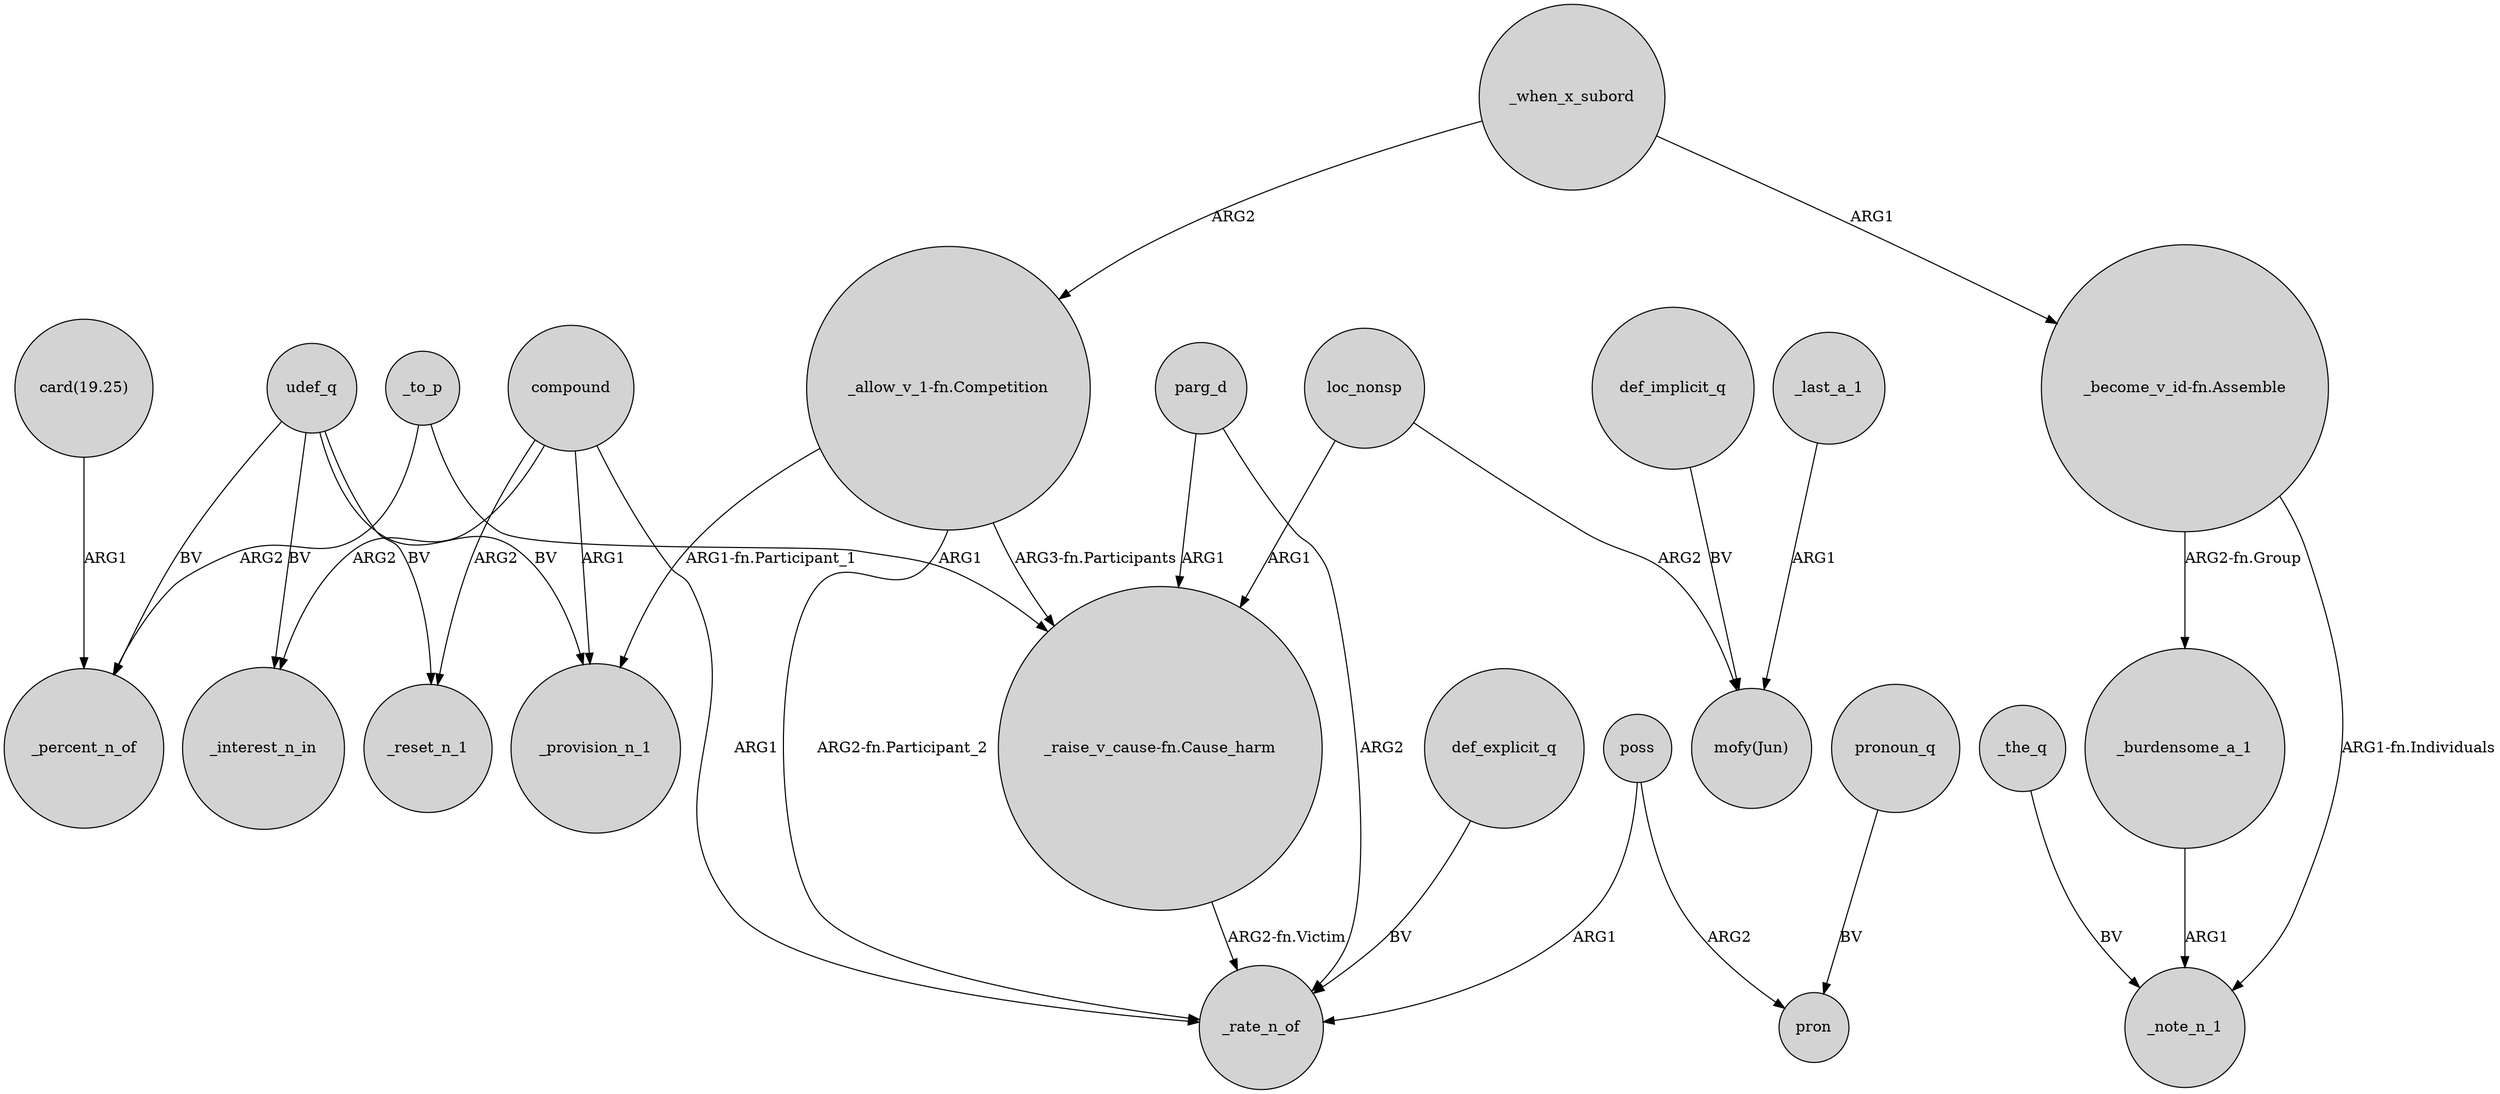 digraph {
	node [shape=circle style=filled]
	"card(19.25)" -> _percent_n_of [label=ARG1]
	_when_x_subord -> "_become_v_id-fn.Assemble" [label=ARG1]
	_burdensome_a_1 -> _note_n_1 [label=ARG1]
	udef_q -> _reset_n_1 [label=BV]
	"_raise_v_cause-fn.Cause_harm" -> _rate_n_of [label="ARG2-fn.Victim"]
	def_explicit_q -> _rate_n_of [label=BV]
	compound -> _reset_n_1 [label=ARG2]
	compound -> _provision_n_1 [label=ARG1]
	compound -> _rate_n_of [label=ARG1]
	_to_p -> _percent_n_of [label=ARG2]
	def_implicit_q -> "mofy(Jun)" [label=BV]
	_the_q -> _note_n_1 [label=BV]
	pronoun_q -> pron [label=BV]
	_last_a_1 -> "mofy(Jun)" [label=ARG1]
	poss -> pron [label=ARG2]
	"_become_v_id-fn.Assemble" -> _note_n_1 [label="ARG1-fn.Individuals"]
	udef_q -> _percent_n_of [label=BV]
	loc_nonsp -> "mofy(Jun)" [label=ARG2]
	poss -> _rate_n_of [label=ARG1]
	udef_q -> _provision_n_1 [label=BV]
	"_allow_v_1-fn.Competition" -> "_raise_v_cause-fn.Cause_harm" [label="ARG3-fn.Participants"]
	parg_d -> "_raise_v_cause-fn.Cause_harm" [label=ARG1]
	"_become_v_id-fn.Assemble" -> _burdensome_a_1 [label="ARG2-fn.Group"]
	"_allow_v_1-fn.Competition" -> _provision_n_1 [label="ARG1-fn.Participant_1"]
	"_allow_v_1-fn.Competition" -> _rate_n_of [label="ARG2-fn.Participant_2"]
	udef_q -> _interest_n_in [label=BV]
	loc_nonsp -> "_raise_v_cause-fn.Cause_harm" [label=ARG1]
	_to_p -> "_raise_v_cause-fn.Cause_harm" [label=ARG1]
	parg_d -> _rate_n_of [label=ARG2]
	_when_x_subord -> "_allow_v_1-fn.Competition" [label=ARG2]
	compound -> _interest_n_in [label=ARG2]
}
